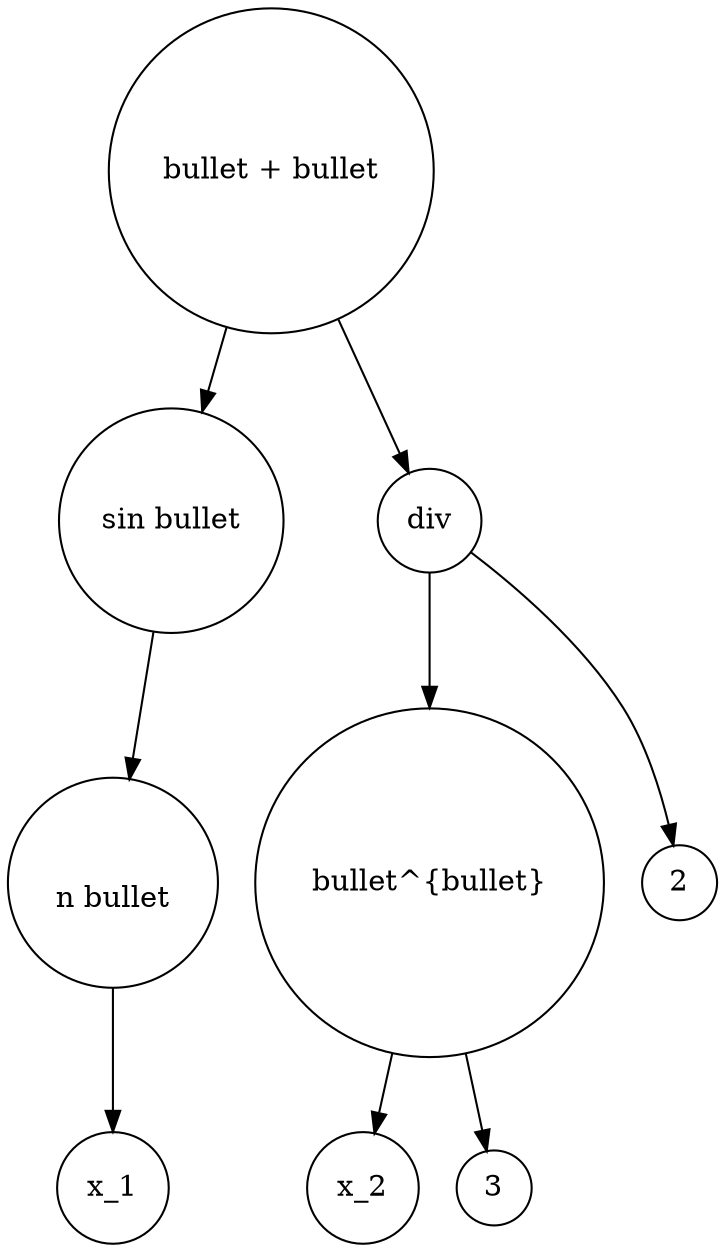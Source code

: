 digraph G1 {
  node [shape="circle",style="n"];

  Plus [label="\bullet + \bullet"];
  Sin [label="\sin \bullet"];
  Ln [label="\ln \bullet"];
  X1 [label="x_1"];
  Frac [label="\div"];
  Pow [label="\bullet^{\bullet}"];
  X2 [label="x_2"];
  N3 [label="3"];
  N2 [label="2"];

  Plus -> Sin;
  Sin -> Ln;
  Ln -> X1;

  Plus -> Frac;
  Frac -> Pow;
  Frac -> N2;

  Pow -> X2;
  Pow -> N3;
}
  
